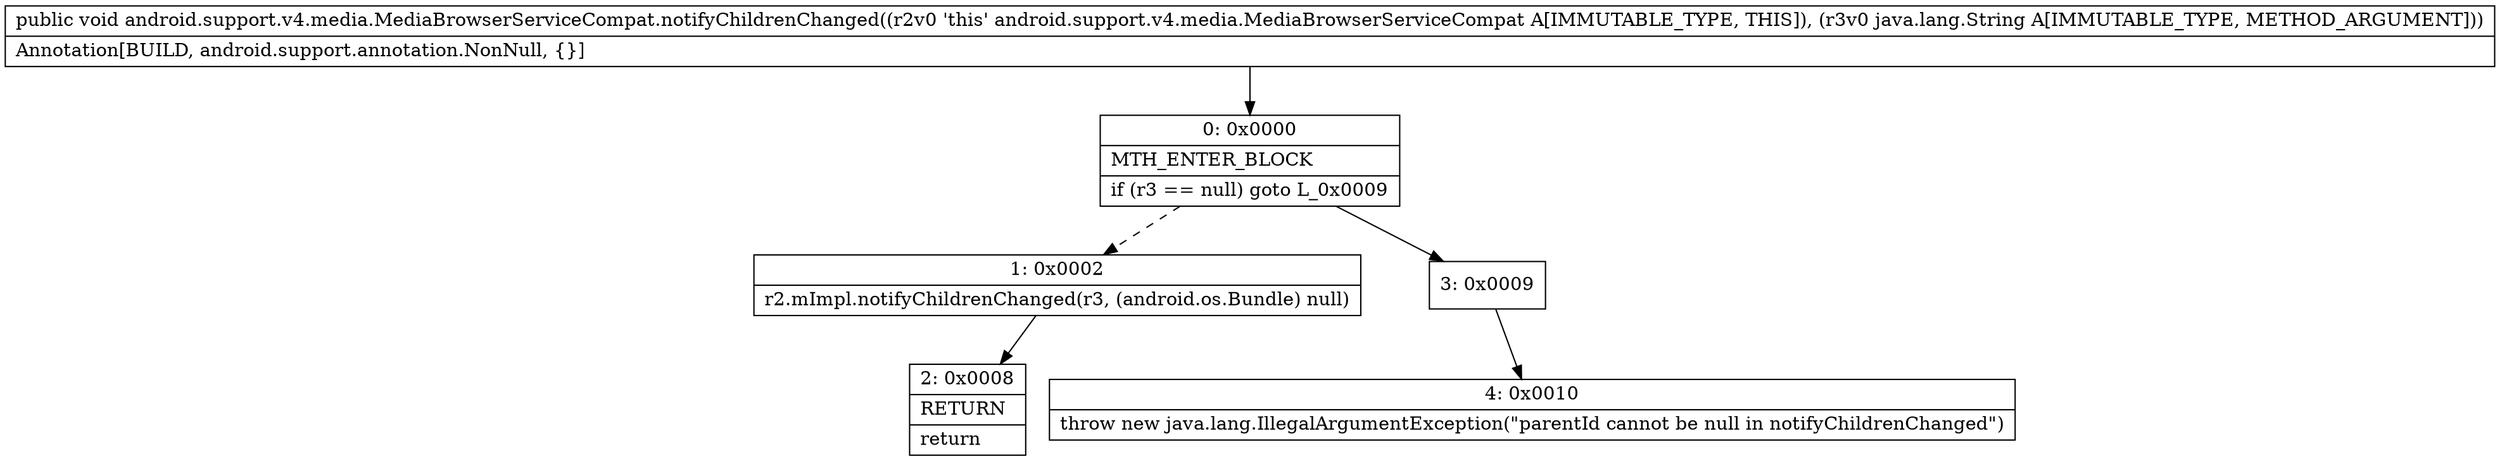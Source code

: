 digraph "CFG forandroid.support.v4.media.MediaBrowserServiceCompat.notifyChildrenChanged(Ljava\/lang\/String;)V" {
Node_0 [shape=record,label="{0\:\ 0x0000|MTH_ENTER_BLOCK\l|if (r3 == null) goto L_0x0009\l}"];
Node_1 [shape=record,label="{1\:\ 0x0002|r2.mImpl.notifyChildrenChanged(r3, (android.os.Bundle) null)\l}"];
Node_2 [shape=record,label="{2\:\ 0x0008|RETURN\l|return\l}"];
Node_3 [shape=record,label="{3\:\ 0x0009}"];
Node_4 [shape=record,label="{4\:\ 0x0010|throw new java.lang.IllegalArgumentException(\"parentId cannot be null in notifyChildrenChanged\")\l}"];
MethodNode[shape=record,label="{public void android.support.v4.media.MediaBrowserServiceCompat.notifyChildrenChanged((r2v0 'this' android.support.v4.media.MediaBrowserServiceCompat A[IMMUTABLE_TYPE, THIS]), (r3v0 java.lang.String A[IMMUTABLE_TYPE, METHOD_ARGUMENT]))  | Annotation[BUILD, android.support.annotation.NonNull, \{\}]\l}"];
MethodNode -> Node_0;
Node_0 -> Node_1[style=dashed];
Node_0 -> Node_3;
Node_1 -> Node_2;
Node_3 -> Node_4;
}

